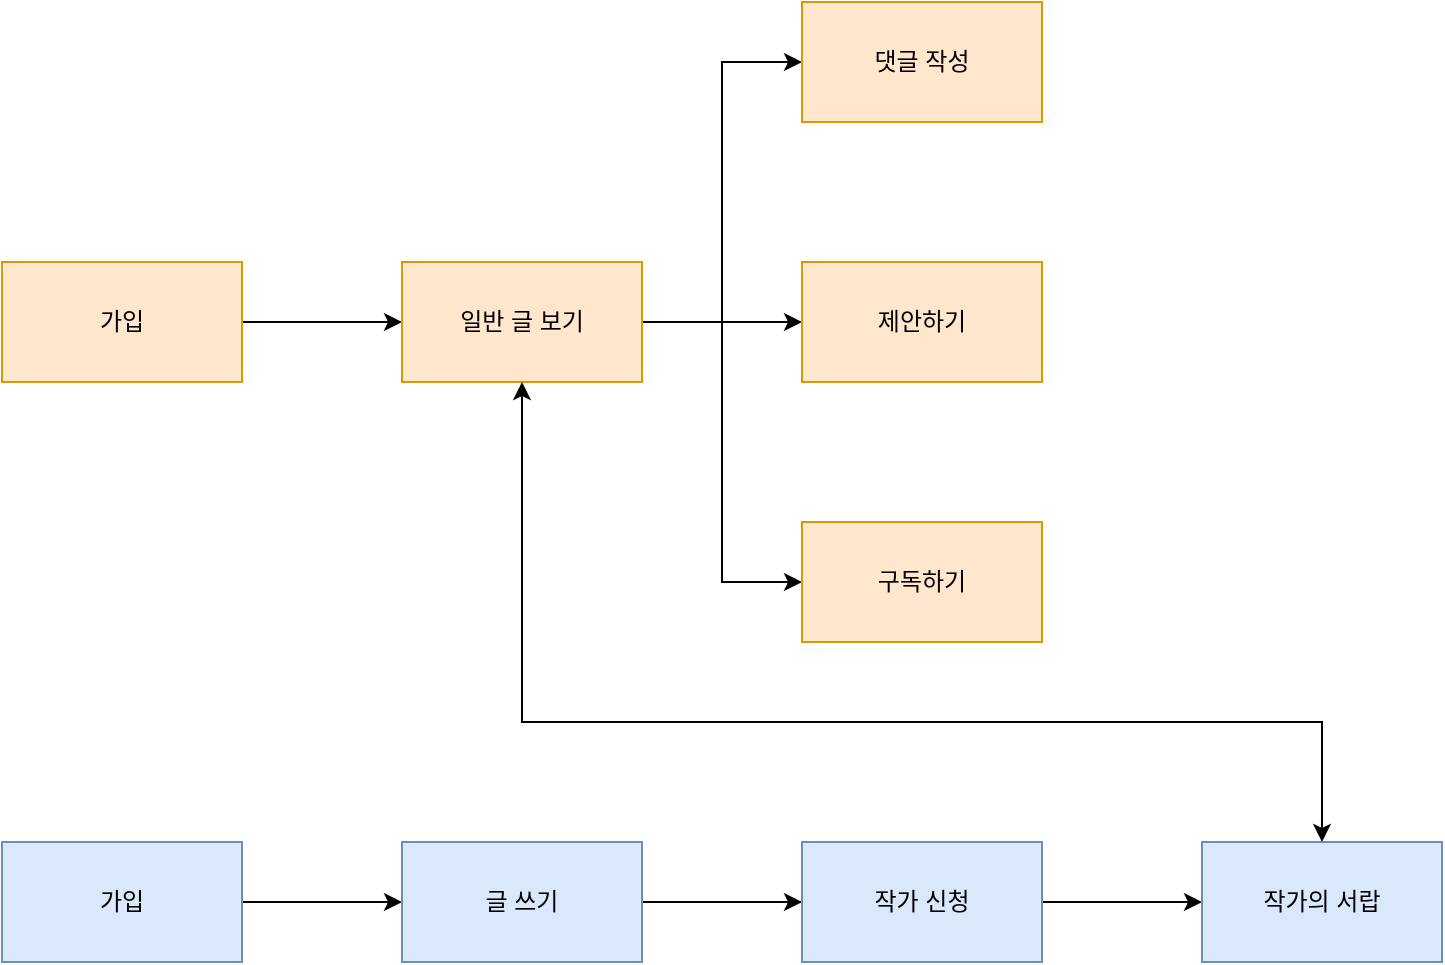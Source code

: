 <mxfile version="16.2.2" type="github">
  <diagram name="Page-1" id="52a04d89-c75d-2922-d76d-85b35f80e030">
    <mxGraphModel dx="923" dy="744" grid="1" gridSize="10" guides="1" tooltips="1" connect="1" arrows="1" fold="1" page="1" pageScale="1" pageWidth="1100" pageHeight="850" background="none" math="0" shadow="0">
      <root>
        <mxCell id="0" />
        <mxCell id="1" parent="0" />
        <mxCell id="8E6B1edJwDfSQrNSLYuo-3" value="" style="edgeStyle=orthogonalEdgeStyle;rounded=0;orthogonalLoop=1;jettySize=auto;html=1;" edge="1" parent="1" source="8E6B1edJwDfSQrNSLYuo-1" target="8E6B1edJwDfSQrNSLYuo-2">
          <mxGeometry relative="1" as="geometry">
            <Array as="points">
              <mxPoint x="280" y="180" />
              <mxPoint x="280" y="180" />
            </Array>
          </mxGeometry>
        </mxCell>
        <mxCell id="8E6B1edJwDfSQrNSLYuo-1" value="가입" style="rounded=0;whiteSpace=wrap;html=1;fillColor=#ffe6cc;strokeColor=#d79b00;" vertex="1" parent="1">
          <mxGeometry x="90" y="150" width="120" height="60" as="geometry" />
        </mxCell>
        <mxCell id="8E6B1edJwDfSQrNSLYuo-15" value="" style="edgeStyle=orthogonalEdgeStyle;rounded=0;orthogonalLoop=1;jettySize=auto;html=1;" edge="1" parent="1" source="8E6B1edJwDfSQrNSLYuo-2" target="8E6B1edJwDfSQrNSLYuo-11">
          <mxGeometry relative="1" as="geometry" />
        </mxCell>
        <mxCell id="8E6B1edJwDfSQrNSLYuo-16" value="" style="edgeStyle=orthogonalEdgeStyle;rounded=0;orthogonalLoop=1;jettySize=auto;html=1;entryX=0;entryY=0.5;entryDx=0;entryDy=0;exitX=1;exitY=0.5;exitDx=0;exitDy=0;" edge="1" parent="1" source="8E6B1edJwDfSQrNSLYuo-2" target="8E6B1edJwDfSQrNSLYuo-9">
          <mxGeometry relative="1" as="geometry">
            <Array as="points">
              <mxPoint x="450" y="180" />
              <mxPoint x="450" y="50" />
            </Array>
          </mxGeometry>
        </mxCell>
        <mxCell id="8E6B1edJwDfSQrNSLYuo-17" style="edgeStyle=orthogonalEdgeStyle;rounded=0;orthogonalLoop=1;jettySize=auto;html=1;entryX=0;entryY=0.5;entryDx=0;entryDy=0;" edge="1" parent="1" source="8E6B1edJwDfSQrNSLYuo-2" target="8E6B1edJwDfSQrNSLYuo-12">
          <mxGeometry relative="1" as="geometry" />
        </mxCell>
        <mxCell id="8E6B1edJwDfSQrNSLYuo-2" value="일반 글 보기" style="rounded=0;whiteSpace=wrap;html=1;fillColor=#ffe6cc;strokeColor=#d79b00;" vertex="1" parent="1">
          <mxGeometry x="290" y="150" width="120" height="60" as="geometry" />
        </mxCell>
        <mxCell id="8E6B1edJwDfSQrNSLYuo-9" value="댓글 작성" style="rounded=0;whiteSpace=wrap;html=1;fillColor=#ffe6cc;strokeColor=#d79b00;" vertex="1" parent="1">
          <mxGeometry x="490" y="20" width="120" height="60" as="geometry" />
        </mxCell>
        <mxCell id="8E6B1edJwDfSQrNSLYuo-11" value="제안하기" style="rounded=0;whiteSpace=wrap;html=1;fillColor=#ffe6cc;strokeColor=#d79b00;" vertex="1" parent="1">
          <mxGeometry x="490" y="150" width="120" height="60" as="geometry" />
        </mxCell>
        <mxCell id="8E6B1edJwDfSQrNSLYuo-12" value="구독하기" style="rounded=0;whiteSpace=wrap;html=1;fillColor=#ffe6cc;strokeColor=#d79b00;" vertex="1" parent="1">
          <mxGeometry x="490" y="280" width="120" height="60" as="geometry" />
        </mxCell>
        <mxCell id="8E6B1edJwDfSQrNSLYuo-20" value="" style="edgeStyle=orthogonalEdgeStyle;rounded=0;orthogonalLoop=1;jettySize=auto;html=1;" edge="1" parent="1" source="8E6B1edJwDfSQrNSLYuo-18" target="8E6B1edJwDfSQrNSLYuo-19">
          <mxGeometry relative="1" as="geometry">
            <Array as="points">
              <mxPoint x="250" y="470" />
              <mxPoint x="250" y="470" />
            </Array>
          </mxGeometry>
        </mxCell>
        <mxCell id="8E6B1edJwDfSQrNSLYuo-18" value="가입" style="rounded=0;whiteSpace=wrap;html=1;fillColor=#dae8fc;strokeColor=#6c8ebf;" vertex="1" parent="1">
          <mxGeometry x="90" y="440" width="120" height="60" as="geometry" />
        </mxCell>
        <mxCell id="8E6B1edJwDfSQrNSLYuo-23" value="" style="edgeStyle=orthogonalEdgeStyle;rounded=0;orthogonalLoop=1;jettySize=auto;html=1;" edge="1" parent="1" source="8E6B1edJwDfSQrNSLYuo-19" target="8E6B1edJwDfSQrNSLYuo-22">
          <mxGeometry relative="1" as="geometry" />
        </mxCell>
        <mxCell id="8E6B1edJwDfSQrNSLYuo-30" value="" style="edgeStyle=orthogonalEdgeStyle;rounded=0;orthogonalLoop=1;jettySize=auto;html=1;" edge="1" parent="1" source="8E6B1edJwDfSQrNSLYuo-19" target="8E6B1edJwDfSQrNSLYuo-29">
          <mxGeometry relative="1" as="geometry" />
        </mxCell>
        <mxCell id="8E6B1edJwDfSQrNSLYuo-19" value="글 쓰기" style="whiteSpace=wrap;html=1;fillColor=#dae8fc;strokeColor=#6c8ebf;rounded=0;" vertex="1" parent="1">
          <mxGeometry x="290" y="440" width="120" height="60" as="geometry" />
        </mxCell>
        <mxCell id="8E6B1edJwDfSQrNSLYuo-22" value="작가의 서랍" style="whiteSpace=wrap;html=1;fillColor=#dae8fc;strokeColor=#6c8ebf;rounded=0;" vertex="1" parent="1">
          <mxGeometry x="690" y="440" width="120" height="60" as="geometry" />
        </mxCell>
        <mxCell id="8E6B1edJwDfSQrNSLYuo-29" value="작가 신청" style="whiteSpace=wrap;html=1;fillColor=#dae8fc;strokeColor=#6c8ebf;rounded=0;" vertex="1" parent="1">
          <mxGeometry x="490" y="440" width="120" height="60" as="geometry" />
        </mxCell>
        <mxCell id="8E6B1edJwDfSQrNSLYuo-31" value="" style="endArrow=classic;startArrow=classic;html=1;rounded=0;entryX=0.5;entryY=1;entryDx=0;entryDy=0;exitX=0.5;exitY=0;exitDx=0;exitDy=0;" edge="1" parent="1" source="8E6B1edJwDfSQrNSLYuo-22" target="8E6B1edJwDfSQrNSLYuo-2">
          <mxGeometry width="50" height="50" relative="1" as="geometry">
            <mxPoint x="440" y="320" as="sourcePoint" />
            <mxPoint x="490" y="270" as="targetPoint" />
            <Array as="points">
              <mxPoint x="750" y="380" />
              <mxPoint x="350" y="380" />
            </Array>
          </mxGeometry>
        </mxCell>
      </root>
    </mxGraphModel>
  </diagram>
</mxfile>
